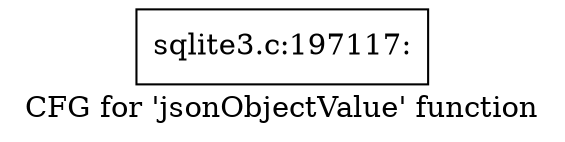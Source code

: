 digraph "CFG for 'jsonObjectValue' function" {
	label="CFG for 'jsonObjectValue' function";

	Node0x55c0fa8fef60 [shape=record,label="{sqlite3.c:197117:}"];
}
